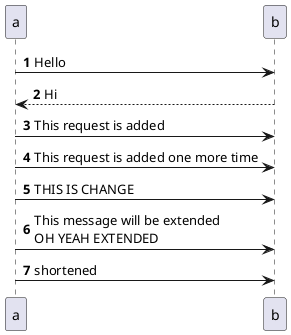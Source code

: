 @startuml modified
autonumber

a -> b: Hello
b --> a: Hi
a -> b: This request is added
a -> b: This request is added one more time
a -> b: THIS IS CHANGE
a -> b: This message will be extended\nOH YEAH EXTENDED
a -> b: shortened

@enduml